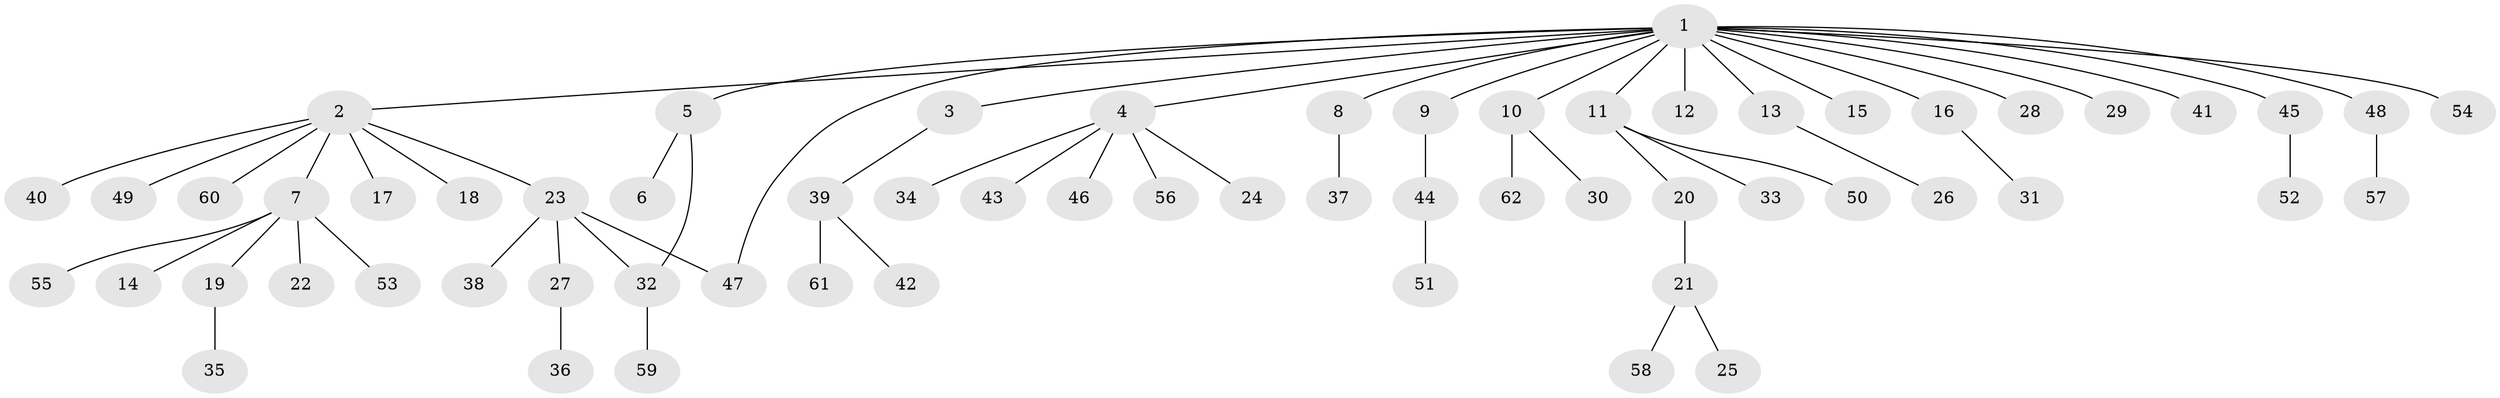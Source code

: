 // coarse degree distribution, {19: 0.02127659574468085, 12: 0.02127659574468085, 3: 0.0425531914893617, 5: 0.0425531914893617, 4: 0.02127659574468085, 1: 0.7446808510638298, 2: 0.10638297872340426}
// Generated by graph-tools (version 1.1) at 2025/52/02/27/25 19:52:00]
// undirected, 62 vertices, 63 edges
graph export_dot {
graph [start="1"]
  node [color=gray90,style=filled];
  1;
  2;
  3;
  4;
  5;
  6;
  7;
  8;
  9;
  10;
  11;
  12;
  13;
  14;
  15;
  16;
  17;
  18;
  19;
  20;
  21;
  22;
  23;
  24;
  25;
  26;
  27;
  28;
  29;
  30;
  31;
  32;
  33;
  34;
  35;
  36;
  37;
  38;
  39;
  40;
  41;
  42;
  43;
  44;
  45;
  46;
  47;
  48;
  49;
  50;
  51;
  52;
  53;
  54;
  55;
  56;
  57;
  58;
  59;
  60;
  61;
  62;
  1 -- 2;
  1 -- 3;
  1 -- 4;
  1 -- 5;
  1 -- 8;
  1 -- 9;
  1 -- 10;
  1 -- 11;
  1 -- 12;
  1 -- 13;
  1 -- 15;
  1 -- 16;
  1 -- 28;
  1 -- 29;
  1 -- 41;
  1 -- 45;
  1 -- 47;
  1 -- 48;
  1 -- 54;
  2 -- 7;
  2 -- 17;
  2 -- 18;
  2 -- 23;
  2 -- 40;
  2 -- 49;
  2 -- 60;
  3 -- 39;
  4 -- 24;
  4 -- 34;
  4 -- 43;
  4 -- 46;
  4 -- 56;
  5 -- 6;
  5 -- 32;
  7 -- 14;
  7 -- 19;
  7 -- 22;
  7 -- 53;
  7 -- 55;
  8 -- 37;
  9 -- 44;
  10 -- 30;
  10 -- 62;
  11 -- 20;
  11 -- 33;
  11 -- 50;
  13 -- 26;
  16 -- 31;
  19 -- 35;
  20 -- 21;
  21 -- 25;
  21 -- 58;
  23 -- 27;
  23 -- 32;
  23 -- 38;
  23 -- 47;
  27 -- 36;
  32 -- 59;
  39 -- 42;
  39 -- 61;
  44 -- 51;
  45 -- 52;
  48 -- 57;
}
